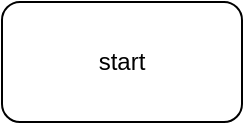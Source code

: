 <mxfile version="17.0.0" type="github"><diagram id="ot5Rm0AajmBwQHXxDSG9" name="Page-1"><mxGraphModel dx="827" dy="459" grid="1" gridSize="10" guides="1" tooltips="1" connect="1" arrows="1" fold="1" page="1" pageScale="1" pageWidth="827" pageHeight="1169" math="0" shadow="0"><root><mxCell id="0"/><mxCell id="1" parent="0"/><mxCell id="iLkmPts8dnyG_AD-h3JV-1" value="start" style="rounded=1;whiteSpace=wrap;html=1;" vertex="1" parent="1"><mxGeometry x="340" y="30" width="120" height="60" as="geometry"/></mxCell></root></mxGraphModel></diagram></mxfile>